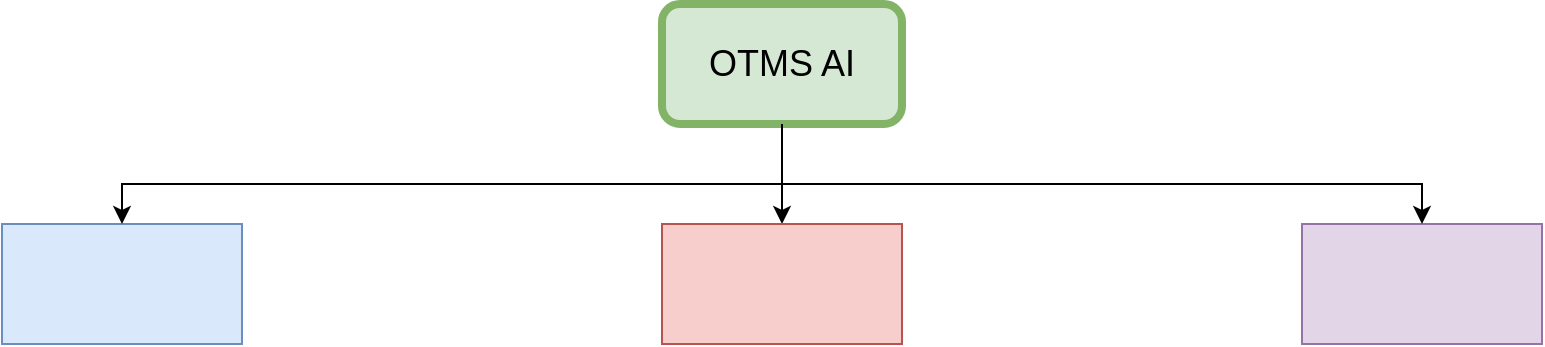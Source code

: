 <mxfile version="24.6.2" type="github">
  <diagram name="Página-1" id="28DYMGYW-lTGbGgKYK9i">
    <mxGraphModel dx="1426" dy="751" grid="1" gridSize="10" guides="1" tooltips="1" connect="1" arrows="1" fold="1" page="1" pageScale="1" pageWidth="827" pageHeight="1169" math="0" shadow="0">
      <root>
        <mxCell id="0" />
        <mxCell id="1" parent="0" />
        <mxCell id="Kg6lwI2vOc3HsI6Ho88o-5" value="" style="edgeStyle=orthogonalEdgeStyle;rounded=0;orthogonalLoop=1;jettySize=auto;html=1;" edge="1" parent="1" source="Kg6lwI2vOc3HsI6Ho88o-1" target="Kg6lwI2vOc3HsI6Ho88o-4">
          <mxGeometry relative="1" as="geometry" />
        </mxCell>
        <mxCell id="Kg6lwI2vOc3HsI6Ho88o-1" value="OTMS AI" style="rounded=1;whiteSpace=wrap;html=1;fillColor=#d5e8d4;strokeColor=#82b366;strokeWidth=4;fontSize=18;" vertex="1" parent="1">
          <mxGeometry x="360" y="10" width="120" height="60" as="geometry" />
        </mxCell>
        <mxCell id="Kg6lwI2vOc3HsI6Ho88o-2" value="" style="rounded=0;whiteSpace=wrap;html=1;fontSize=14;fillColor=#dae8fc;strokeColor=#6c8ebf;" vertex="1" parent="1">
          <mxGeometry x="30" y="120" width="120" height="60" as="geometry" />
        </mxCell>
        <mxCell id="Kg6lwI2vOc3HsI6Ho88o-3" value="" style="rounded=0;whiteSpace=wrap;html=1;fontSize=14;fillColor=#e1d5e7;strokeColor=#9673a6;" vertex="1" parent="1">
          <mxGeometry x="680" y="120" width="120" height="60" as="geometry" />
        </mxCell>
        <mxCell id="Kg6lwI2vOc3HsI6Ho88o-4" value="" style="rounded=0;whiteSpace=wrap;html=1;fontSize=14;fillColor=#f8cecc;strokeColor=#b85450;" vertex="1" parent="1">
          <mxGeometry x="360" y="120" width="120" height="60" as="geometry" />
        </mxCell>
        <mxCell id="Kg6lwI2vOc3HsI6Ho88o-9" value="" style="endArrow=classic;html=1;rounded=0;exitX=0.5;exitY=1;exitDx=0;exitDy=0;entryX=0.5;entryY=0;entryDx=0;entryDy=0;" edge="1" parent="1" source="Kg6lwI2vOc3HsI6Ho88o-1" target="Kg6lwI2vOc3HsI6Ho88o-2">
          <mxGeometry width="50" height="50" relative="1" as="geometry">
            <mxPoint x="210" y="160" as="sourcePoint" />
            <mxPoint x="260" y="110" as="targetPoint" />
            <Array as="points">
              <mxPoint x="420" y="100" />
              <mxPoint x="90" y="100" />
            </Array>
          </mxGeometry>
        </mxCell>
        <mxCell id="Kg6lwI2vOc3HsI6Ho88o-11" value="" style="edgeStyle=none;orthogonalLoop=1;jettySize=auto;html=1;rounded=0;entryX=0.5;entryY=0;entryDx=0;entryDy=0;" edge="1" parent="1" target="Kg6lwI2vOc3HsI6Ho88o-3">
          <mxGeometry width="80" relative="1" as="geometry">
            <mxPoint x="420" y="70" as="sourcePoint" />
            <mxPoint x="450" y="110" as="targetPoint" />
            <Array as="points">
              <mxPoint x="420" y="100" />
              <mxPoint x="740" y="100" />
            </Array>
          </mxGeometry>
        </mxCell>
      </root>
    </mxGraphModel>
  </diagram>
</mxfile>
